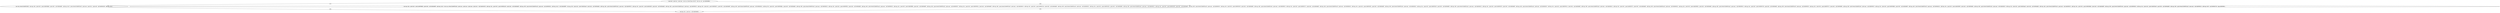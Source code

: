 digraph "func" {
"134517552" [label = "'push edi', 'push esi', 'push eax', 'mov esi, dword [esp+0x10]', 'test esi, esi', 'jne 0x80496b5', " ]
"134518453" [label = "'mov edi, dword [0x805f188]', 'sub esp, 0x4', 'push 0x5', 'push 0x8058bb8', 'push 0x0', 'call 0x8048ef0', 'add esp, 0x10', 'push dword [0x805f1e0]', 'push eax', 'push 0x1', 'push edi', 'call 0x8049190', 'add esp, 0x10', " ]
"134517567" [label = "'sub esp, 0x4', 'push 0x5', 'push 0x8058bdf', 'push 0x0', 'call 0x8048ef0', 'add esp, 0x10', 'mov ecx, dword [0x805f1e0]', 'push ecx', 'push ecx', 'push eax', 'push 0x1', 'call 0x8049100', 'add esp, 0xc', 'push 0x5', 'push 0x8058c39', 'push 0x0', 'call 0x8048ef0', 'add esp, 0x8', 'push dword [0x805f1a4]', 'push eax', 'call 0x8049010', 'add esp, 0x10', 'call 0x80496f0', 'sub esp, 0x4', 'push 0x5', 'push 0x8058ca6', 'push 0x0', 'call 0x8048ef0', 'add esp, 0x8', 'push dword [0x805f1a4]', 'push eax', 'call 0x8049010', 'add esp, 0xc', 'push 0x5', 'push 0x8058cf0', 'push 0x0', 'call 0x8048ef0', 'add esp, 0x8', 'push dword [0x805f1a4]', 'push eax', 'call 0x8049010', 'add esp, 0xc', 'push 0x5', 'push 0x8058d72', 'push 0x0', 'call 0x8048ef0', 'add esp, 0x8', 'push dword [0x805f1a4]', 'push eax', 'call 0x8049010', 'add esp, 0xc', 'push 0x5', 'push 0x8058dbc', 'push 0x0', 'call 0x8048ef0', 'add esp, 0x8', 'push dword [0x805f1a4]', 'push eax', 'call 0x8049010', 'add esp, 0xc', 'push 0x5', 'push 0x8058f1b', 'push 0x0', 'call 0x8048ef0', 'add esp, 0x8', 'push dword [0x805f1a4]', 'push eax', 'call 0x8049010', 'add esp, 0xc', 'push 0x5', 'push 0x8058f9b', 'push 0x0', 'call 0x8048ef0', 'add esp, 0x8', 'push dword [0x805f1a4]', 'push eax', 'call 0x8049010', 'add esp, 0xc', 'push 0x5', 'push 0x805902a', 'push 0x0', 'call 0x8048ef0', 'add esp, 0x8', 'push dword [0x805f1a4]', 'push eax', 'call 0x8049010', 'add esp, 0xc', 'push 0x5', 'push 0x805913a', 'push 0x0', 'call 0x8048ef0', 'add esp, 0x8', 'push dword [0x805f1a4]', 'push eax', 'call 0x8049010', 'add esp, 0xc', 'push 0x5', 'push 0x8059183', 'push 0x0', 'call 0x8048ef0', 'add esp, 0x8', 'push dword [0x805f1a4]', 'push eax', 'call 0x8049010', 'add esp, 0xc', 'push 0x5', 'push 0x8059209', 'push 0x0', 'call 0x8048ef0', 'add esp, 0x8', 'push dword [0x805f1a4]', 'push eax', 'call 0x8049010', 'add esp, 0xc', 'push 0x5', 'push 0x8059239', 'push 0x0', 'call 0x8048ef0', 'add esp, 0x8', 'push dword [0x805f1a4]', 'push eax', 'call 0x8049010', 'add esp, 0xc', 'push 0x5', 'push 0x8059272', 'push 0x0', 'call 0x8048ef0', 'add esp, 0x8', 'push dword [0x805f1a4]', 'push eax', 'call 0x8049010', 'add esp, 0xc', 'push 0x5', 'push 0x80592f5', 'push 0x0', 'call 0x8048ef0', 'add esp, 0x8', 'push dword [0x805f1a4]', 'push eax', 'call 0x8049010', 'add esp, 0xc', 'push 0x5', 'push 0x80593c9', 'push 0x0', 'call 0x8048ef0', 'add esp, 0x8', 'push dword [0x805f1a4]', 'push eax', 'call 0x8049010', 'add esp, 0xc', 'push 0x5', 'push 0x8059476', 'push 0x0', 'call 0x8048ef0', 'add esp, 0x8', 'push dword [0x805f1a4]', 'push eax', 'call 0x8049010', 'add esp, 0xc', 'push 0x5', 'push 0x805951a', 'push 0x0', 'call 0x8048ef0', 'add esp, 0x8', 'push dword [0x805f1a4]', 'push eax', 'call 0x8049010', 'add esp, 0xc', 'push 0x5', 'push 0x8059575', 'push 0x0', 'call 0x8048ef0', 'add esp, 0x8', 'push dword [0x805f1a4]', 'push eax', 'call 0x8049010', 'add esp, 0xc', 'push 0x5', 'push 0x8059603', 'push 0x0', 'call 0x8048ef0', 'add esp, 0x8', 'push dword [0x805f1a4]', 'push eax', 'call 0x8049010', 'add esp, 0xc', 'push 0x5', 'push 0x8059759', 'push 0x0', 'call 0x8048ef0', 'add esp, 0x8', 'push dword [0x805f1a4]', 'push eax', 'call 0x8049010', 'add esp, 0xc', 'push 0x5', 'push 0x80597c3', 'push 0x0', 'call 0x8048ef0', 'add esp, 0x8', 'push dword [0x805f1a4]', 'push eax', 'call 0x8049010', 'add esp, 0xc', 'push 0x5', 'push 0x80598b9', 'push 0x0', 'call 0x8048ef0', 'add esp, 0x8', 'push dword [0x805f1a4]', 'push eax', 'call 0x8049010', 'add esp, 0xc', 'push 0x5', 'push 0x8059958', 'push 0x0', 'call 0x8048ef0', 'add esp, 0x8', 'push dword [0x805f1a4]', 'push eax', 'call 0x8049010', 'add esp, 0xc', 'push 0x5', 'push 0x8059aa0', 'push 0x0', 'call 0x8048ef0', 'add esp, 0x8', 'push dword [0x805f1a4]', 'push eax', 'call 0x8049010', 'add esp, 0xc', 'push 0x5', 'push 0x8059bb6', 'push 0x0', 'call 0x8048ef0', 'add esp, 0x8', 'push dword [0x805f1a4]', 'push eax', 'call 0x8049010', 'add esp, 0xc', 'push 0x5', 'push 0x8059ca6', 'push 0x0', 'call 0x8048ef0', 'add esp, 0x8', 'push dword [0x805f1a4]', 'push eax', 'call 0x8049010', 'add esp, 0x10', 'call 0x8049720', 'jmp 0x80496e1', " ]
"134518497" [label = "'sub esp, 0xc', 'push esi', 'call 0x8049000', " ]
"134517552" -> "134518453" [ label = "CFG" ]
"134517552" -> "134517567" [ label = "CFG" ]
"134518453" -> "134518497" [ label = "CFG" ]
"134517567" -> "134518497" [ label = "CFG" ]
}
